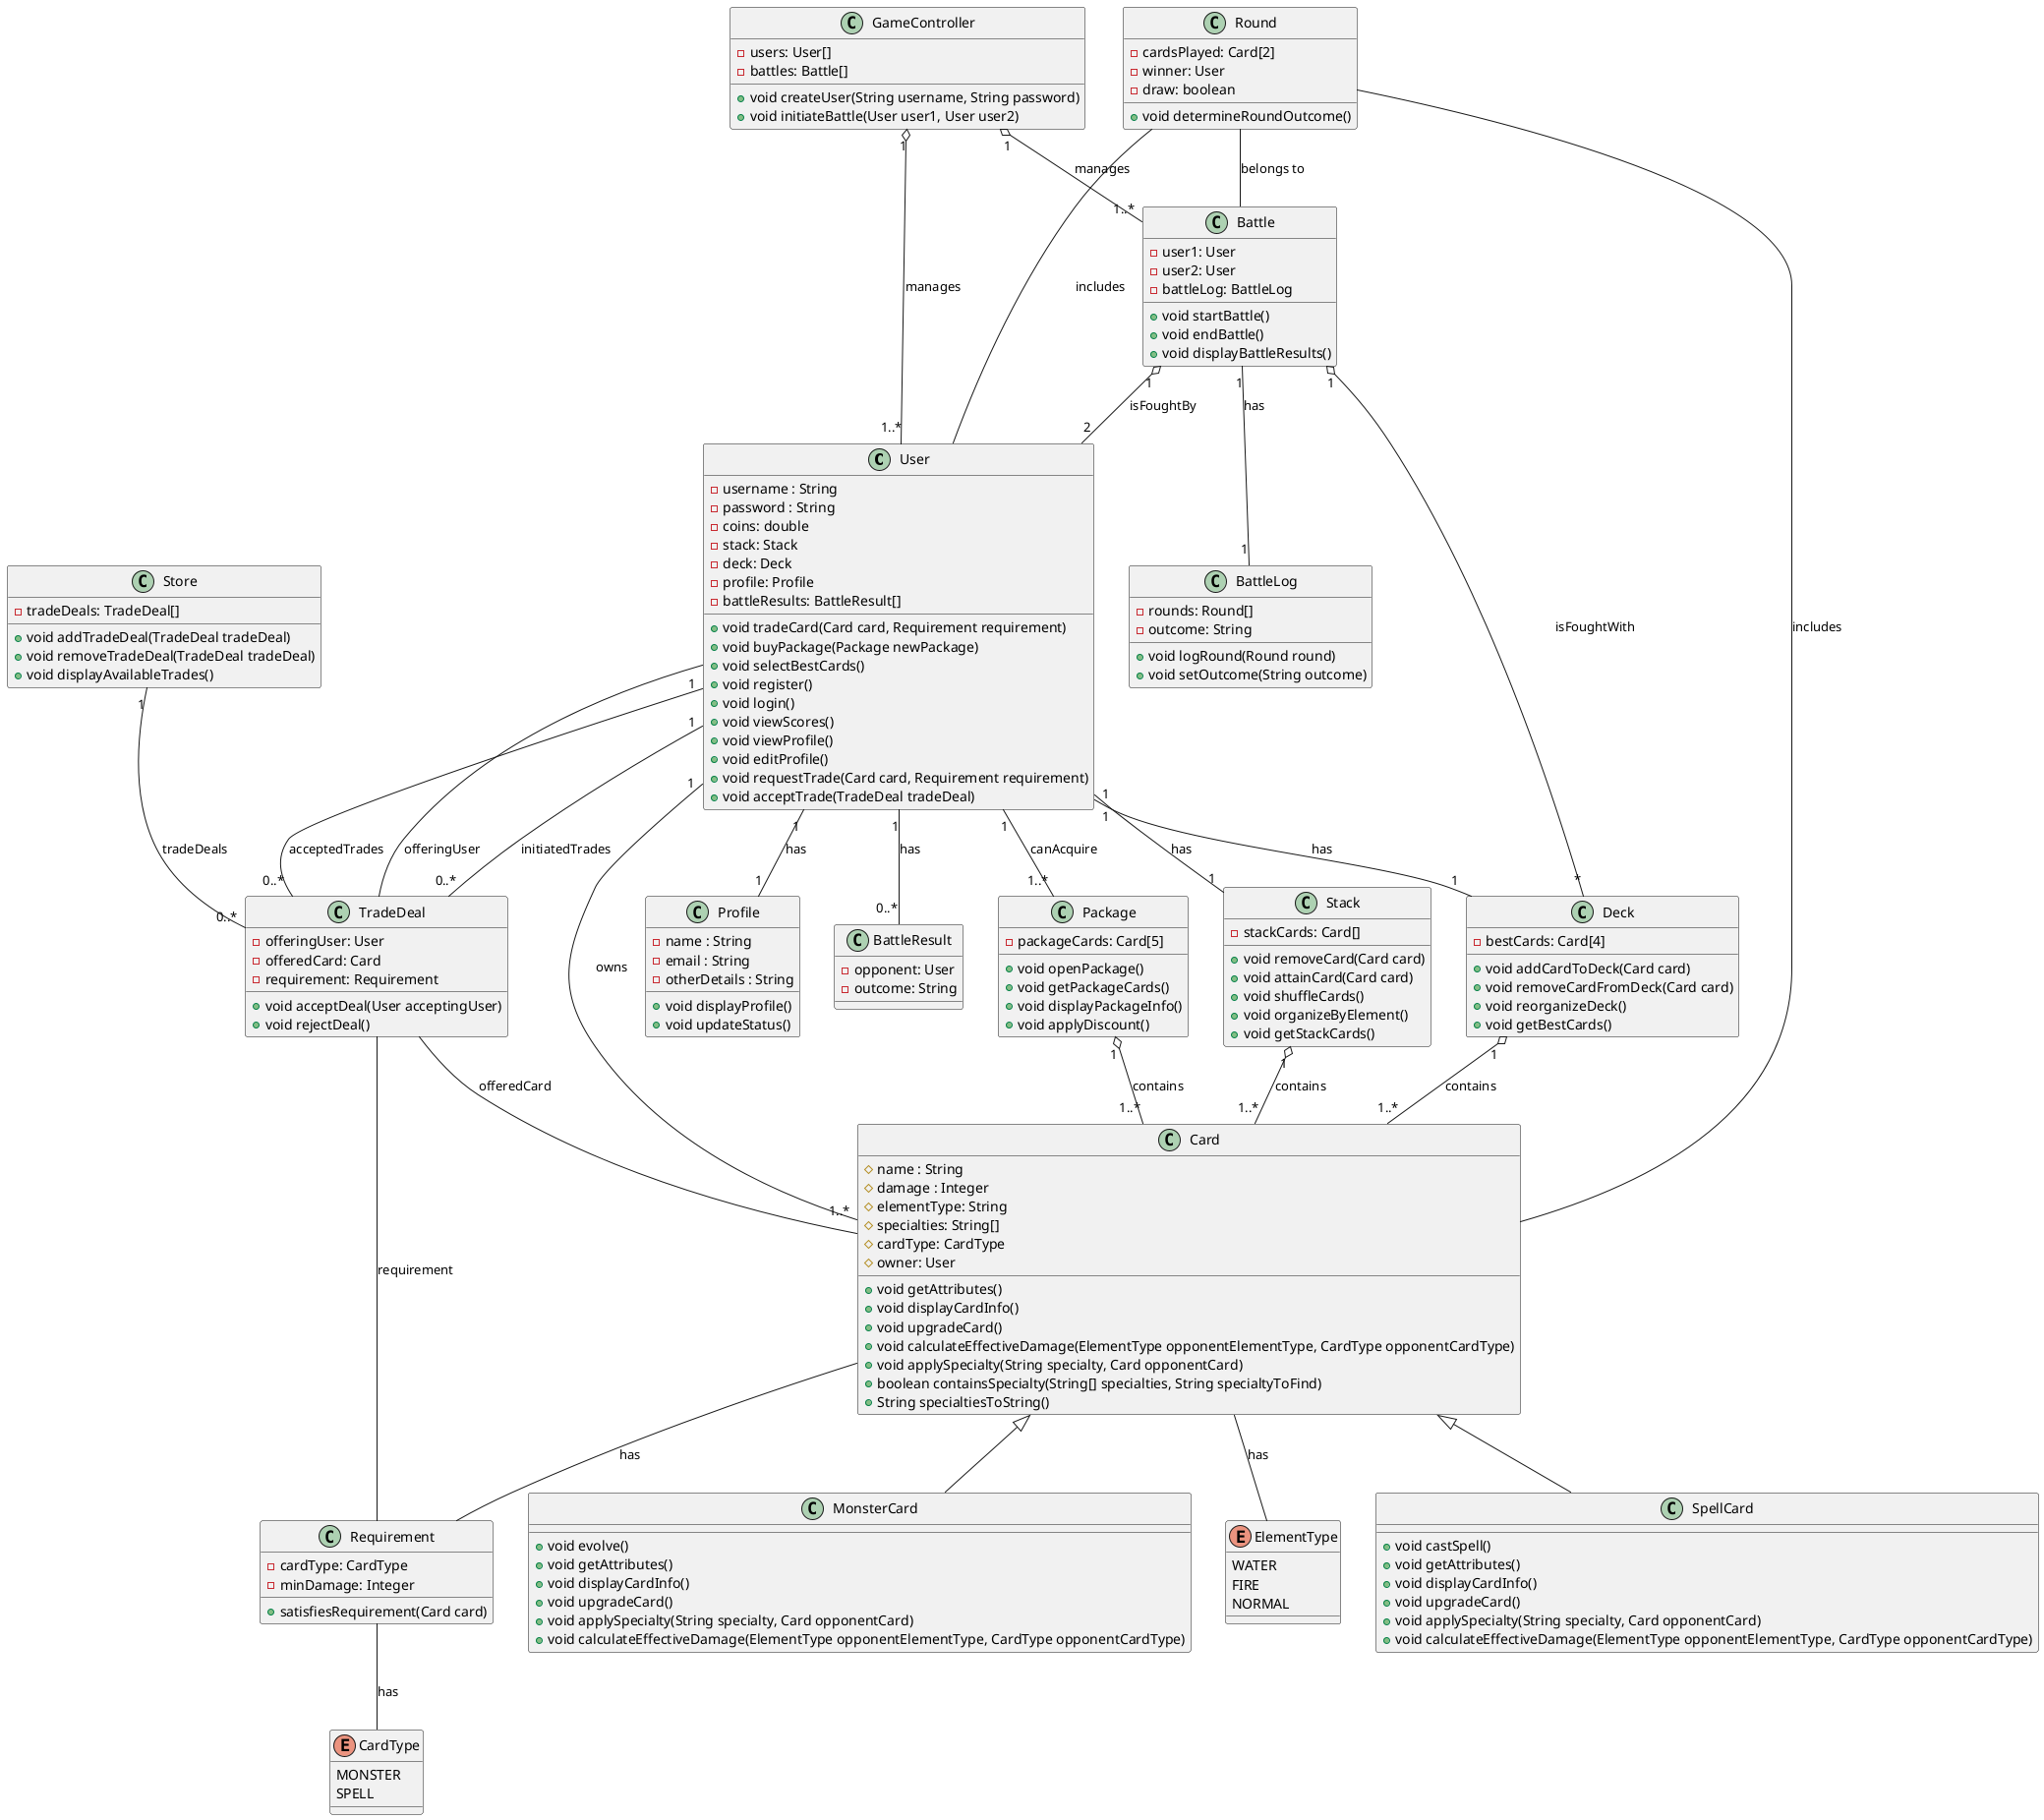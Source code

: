 @startuml
'https://plantuml.com/sequence-diagram

class User {
    - username : String
    - password : String
    - coins: double
    - stack: Stack
    - deck: Deck
    - profile: Profile
    - battleResults: BattleResult[]
    + void tradeCard(Card card, Requirement requirement)
    + void buyPackage(Package newPackage)
    + void selectBestCards()
    + void register()
    + void login()
    + void viewScores()
    + void viewProfile()
    + void editProfile()
    + void requestTrade(Card card, Requirement requirement)
    + void acceptTrade(TradeDeal tradeDeal)
}

class Store {
    - tradeDeals: TradeDeal[]
    + void addTradeDeal(TradeDeal tradeDeal)
    + void removeTradeDeal(TradeDeal tradeDeal)
    + void displayAvailableTrades()
}

class TradeDeal {
    - offeringUser: User
    - offeredCard: Card
    - requirement: Requirement
    + void acceptDeal(User acceptingUser)
    + void rejectDeal()
}

class Profile {
    - name : String
    - email : String
    - otherDetails : String
    + void displayProfile()
    + void updateStatus()
}

class Card {
    # name : String
    # damage : Integer
    # elementType: String
    # specialties: String[]
    # cardType: CardType
    # owner: User
    + void getAttributes()
    + void displayCardInfo()
    + void upgradeCard()
    + void calculateEffectiveDamage(ElementType opponentElementType, CardType opponentCardType)
    + void applySpecialty(String specialty, Card opponentCard)
    + boolean containsSpecialty(String[] specialties, String specialtyToFind)
    + String specialtiesToString()
}

class SpellCard {
    + void castSpell()
    + void getAttributes()
    + void displayCardInfo()
    + void upgradeCard()
    + void applySpecialty(String specialty, Card opponentCard)
    + void calculateEffectiveDamage(ElementType opponentElementType, CardType opponentCardType)
}

class MonsterCard {
    + void evolve()
    + void getAttributes()
    + void displayCardInfo()
    + void upgradeCard()
    + void applySpecialty(String specialty, Card opponentCard)
    + void calculateEffectiveDamage(ElementType opponentElementType, CardType opponentCardType)
}

class Stack{
    - stackCards: Card[]
    + void removeCard(Card card)
    + void attainCard(Card card)
    + void shuffleCards()
    + void organizeByElement()
    + void getStackCards()
}

class Package {
    - packageCards: Card[5]
    + void openPackage()
    + void getPackageCards()
    + void displayPackageInfo()
    + void applyDiscount()
}

class Deck {
    - bestCards: Card[4]
    + void addCardToDeck(Card card)
    + void removeCardFromDeck(Card card)
    + void reorganizeDeck()
    + void getBestCards()
}

enum ElementType {
    WATER
    FIRE
    NORMAL
}

class Requirement {
    - cardType: CardType
    - minDamage: Integer
    + satisfiesRequirement(Card card)
}

enum CardType {
    MONSTER
    SPELL
}

class Battle {
    - user1: User
    - user2: User
    - battleLog: BattleLog
    + void startBattle()
    + void endBattle()
    + void displayBattleResults()
}

class GameController {
    - users: User[]
    - battles: Battle[]
    + void createUser(String username, String password)
    + void initiateBattle(User user1, User user2)
}

class BattleLog {
    - rounds: Round[]
    - outcome: String
    + void logRound(Round round)
    + void setOutcome(String outcome)
}

class Round {
    - cardsPlayed: Card[2]
    - winner: User
    - draw: boolean
    + void determineRoundOutcome()
}

class BattleResult {
    - opponent: User
    - outcome: String
}

Card <|-- MonsterCard
Card <|-- SpellCard

User "1" -- "1..*" Card : owns
User "1" -- "1" Deck : has
User "1" -- "1..*" Package : canAcquire
User "1" -- "1" Stack : has
User "1" -- "1" Profile : has
User "1" -- "0..*" BattleResult : has

Stack "1" o-- "1..*" Card : contains
Package "1" o-- "1..*" Card : contains
Deck "1" o-- "1..*" Card : contains

Battle "1" o-- "*" Deck : isFoughtWith
Battle "1" o-- "2" User : isFoughtBy
Battle "1" -- "1" BattleLog : has

GameController "1" o-- "1..*" User : manages
GameController "1" o-- "1..*" Battle : manages

Card -- ElementType : has
Card -- Requirement : has
Requirement -- CardType : has

Round -- Card : includes
Round -- User : includes
Round -- Battle : belongs to

TradeDeal -- User : offeringUser
TradeDeal -- Card : offeredCard
TradeDeal -- Requirement : requirement

Store "1" -- "0..*" TradeDeal : tradeDeals

User "1" -- "0..*" TradeDeal : initiatedTrades
User "1" -- "0..*" TradeDeal : acceptedTrades

@enduml
